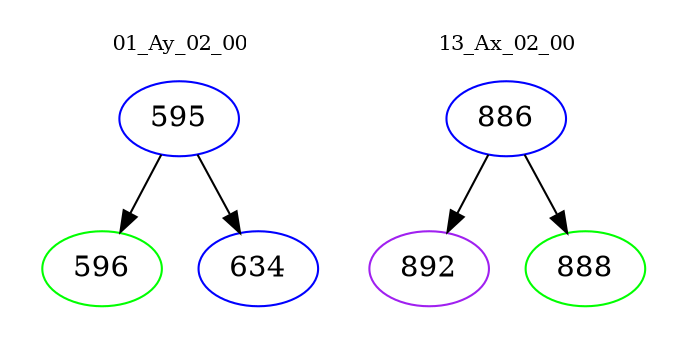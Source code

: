digraph{
subgraph cluster_0 {
color = white
label = "01_Ay_02_00";
fontsize=10;
T0_595 [label="595", color="blue"]
T0_595 -> T0_596 [color="black"]
T0_596 [label="596", color="green"]
T0_595 -> T0_634 [color="black"]
T0_634 [label="634", color="blue"]
}
subgraph cluster_1 {
color = white
label = "13_Ax_02_00";
fontsize=10;
T1_886 [label="886", color="blue"]
T1_886 -> T1_892 [color="black"]
T1_892 [label="892", color="purple"]
T1_886 -> T1_888 [color="black"]
T1_888 [label="888", color="green"]
}
}
